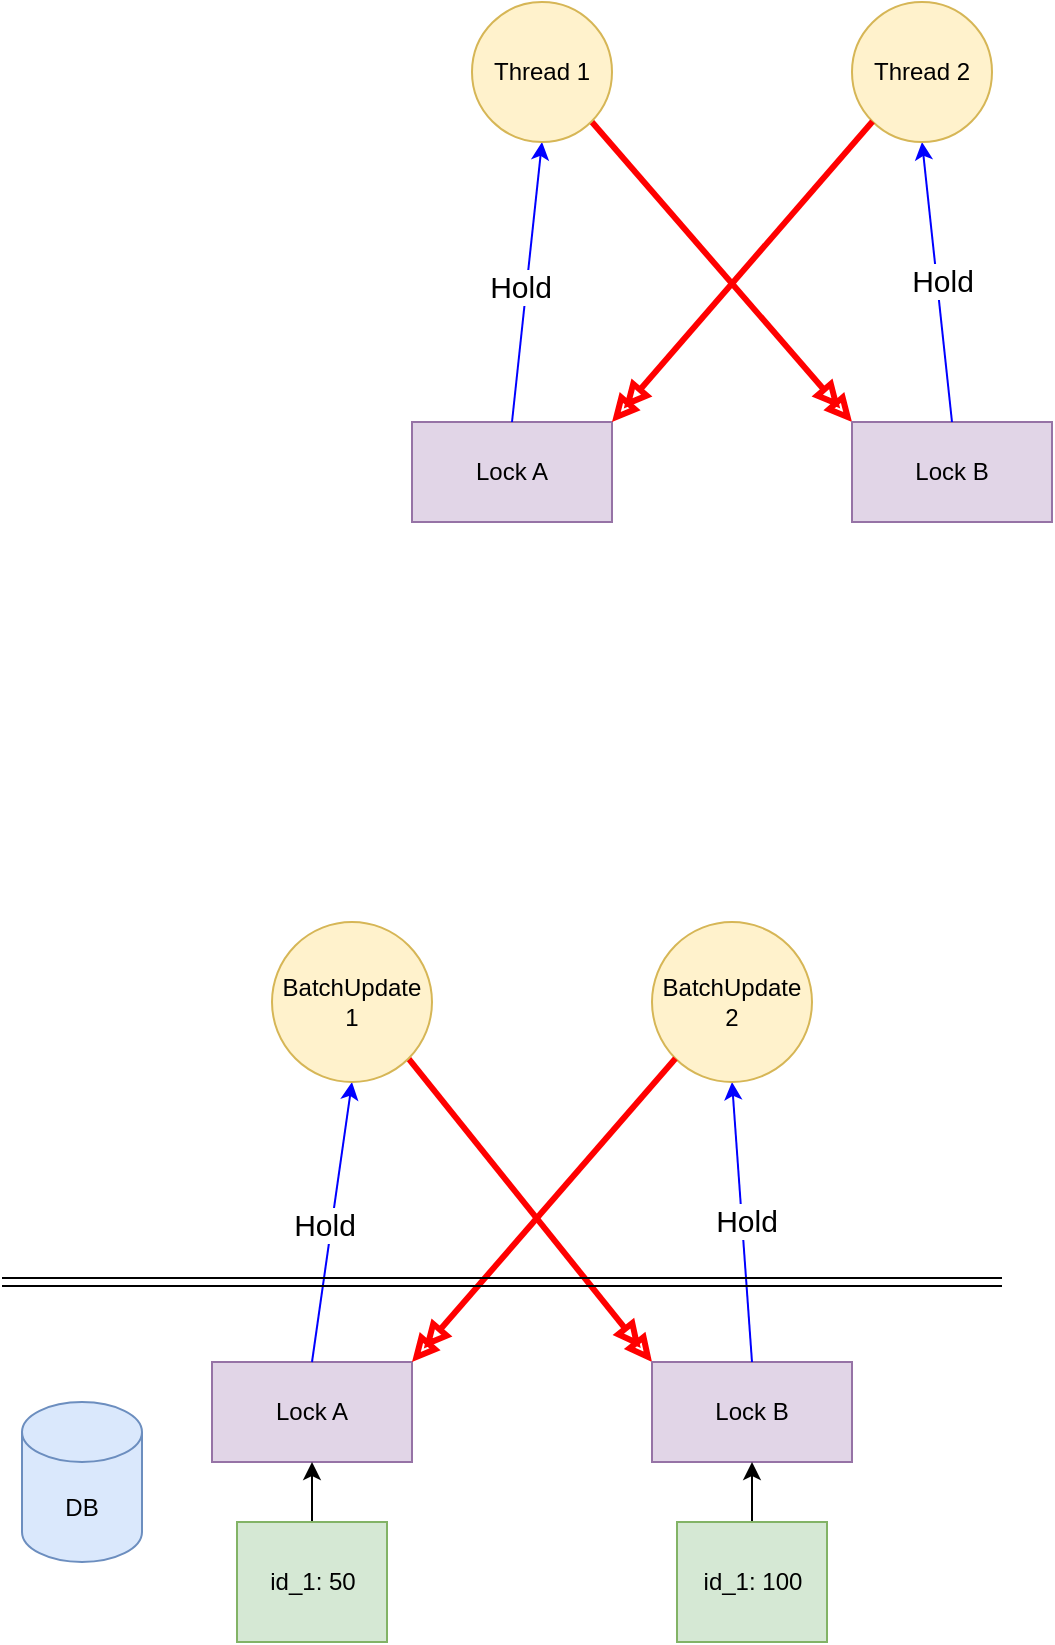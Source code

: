 <mxfile version="24.7.5">
  <diagram name="第 1 页" id="atfmBqmq5byIupUufjR0">
    <mxGraphModel dx="659" dy="494" grid="1" gridSize="10" guides="1" tooltips="1" connect="1" arrows="1" fold="1" page="1" pageScale="1" pageWidth="827" pageHeight="1169" math="0" shadow="0">
      <root>
        <mxCell id="0" />
        <mxCell id="1" parent="0" />
        <mxCell id="nLB94B9WgQLMp2BuRATS-10" style="rounded=0;orthogonalLoop=1;jettySize=auto;html=1;exitX=1;exitY=1;exitDx=0;exitDy=0;entryX=0;entryY=0;entryDx=0;entryDy=0;strokeColor=#FF0000;strokeWidth=3;endArrow=doubleBlock;endFill=0;" edge="1" parent="1" source="nLB94B9WgQLMp2BuRATS-3" target="nLB94B9WgQLMp2BuRATS-2">
          <mxGeometry relative="1" as="geometry" />
        </mxCell>
        <mxCell id="nLB94B9WgQLMp2BuRATS-1" value="Lock A" style="rounded=0;whiteSpace=wrap;html=1;fillColor=#e1d5e7;strokeColor=#9673a6;" vertex="1" parent="1">
          <mxGeometry x="245" y="640" width="100" height="50" as="geometry" />
        </mxCell>
        <mxCell id="nLB94B9WgQLMp2BuRATS-2" value="Lock B" style="rounded=0;whiteSpace=wrap;html=1;fillColor=#e1d5e7;strokeColor=#9673a6;" vertex="1" parent="1">
          <mxGeometry x="465" y="640" width="100" height="50" as="geometry" />
        </mxCell>
        <mxCell id="nLB94B9WgQLMp2BuRATS-5" style="rounded=0;orthogonalLoop=1;jettySize=auto;html=1;exitX=0.5;exitY=1;exitDx=0;exitDy=0;entryX=0.5;entryY=0;entryDx=0;entryDy=0;strokeColor=#0000FF;startArrow=classic;startFill=1;endArrow=none;endFill=0;" edge="1" parent="1" source="nLB94B9WgQLMp2BuRATS-3" target="nLB94B9WgQLMp2BuRATS-1">
          <mxGeometry relative="1" as="geometry" />
        </mxCell>
        <mxCell id="nLB94B9WgQLMp2BuRATS-7" value="&lt;font style=&quot;font-size: 15px;&quot;&gt;Hold&lt;/font&gt;" style="edgeLabel;html=1;align=center;verticalAlign=middle;resizable=0;points=[];" vertex="1" connectable="0" parent="nLB94B9WgQLMp2BuRATS-5">
          <mxGeometry x="0.027" y="-4" relative="1" as="geometry">
            <mxPoint as="offset" />
          </mxGeometry>
        </mxCell>
        <mxCell id="nLB94B9WgQLMp2BuRATS-3" value="Thread 1" style="ellipse;whiteSpace=wrap;html=1;aspect=fixed;fillColor=#fff2cc;strokeColor=#d6b656;" vertex="1" parent="1">
          <mxGeometry x="275" y="430" width="70" height="70" as="geometry" />
        </mxCell>
        <mxCell id="nLB94B9WgQLMp2BuRATS-6" style="rounded=0;orthogonalLoop=1;jettySize=auto;html=1;exitX=0.5;exitY=1;exitDx=0;exitDy=0;entryX=0.5;entryY=0;entryDx=0;entryDy=0;strokeColor=#0000FF;startArrow=classic;startFill=1;endArrow=none;endFill=0;" edge="1" parent="1" source="nLB94B9WgQLMp2BuRATS-4" target="nLB94B9WgQLMp2BuRATS-2">
          <mxGeometry relative="1" as="geometry" />
        </mxCell>
        <mxCell id="nLB94B9WgQLMp2BuRATS-8" value="&lt;font style=&quot;font-size: 15px;&quot;&gt;Hold&lt;/font&gt;" style="edgeLabel;html=1;align=center;verticalAlign=middle;resizable=0;points=[];" vertex="1" connectable="0" parent="nLB94B9WgQLMp2BuRATS-6">
          <mxGeometry x="-0.013" y="2" relative="1" as="geometry">
            <mxPoint as="offset" />
          </mxGeometry>
        </mxCell>
        <mxCell id="nLB94B9WgQLMp2BuRATS-4" value="Thread 2" style="ellipse;whiteSpace=wrap;html=1;aspect=fixed;fillColor=#fff2cc;strokeColor=#d6b656;" vertex="1" parent="1">
          <mxGeometry x="465" y="430" width="70" height="70" as="geometry" />
        </mxCell>
        <mxCell id="nLB94B9WgQLMp2BuRATS-11" style="rounded=0;orthogonalLoop=1;jettySize=auto;html=1;exitX=0;exitY=1;exitDx=0;exitDy=0;entryX=1;entryY=0;entryDx=0;entryDy=0;strokeColor=#FF0000;strokeWidth=3;endArrow=doubleBlock;endFill=0;" edge="1" parent="1" source="nLB94B9WgQLMp2BuRATS-4" target="nLB94B9WgQLMp2BuRATS-1">
          <mxGeometry relative="1" as="geometry">
            <mxPoint x="345" y="500" as="sourcePoint" />
            <mxPoint x="460" y="660" as="targetPoint" />
          </mxGeometry>
        </mxCell>
        <mxCell id="nLB94B9WgQLMp2BuRATS-13" style="rounded=0;orthogonalLoop=1;jettySize=auto;html=1;exitX=1;exitY=1;exitDx=0;exitDy=0;entryX=0;entryY=0;entryDx=0;entryDy=0;strokeColor=#FF0000;strokeWidth=3;endArrow=doubleBlock;endFill=0;" edge="1" parent="1" source="nLB94B9WgQLMp2BuRATS-18" target="nLB94B9WgQLMp2BuRATS-15">
          <mxGeometry relative="1" as="geometry" />
        </mxCell>
        <mxCell id="nLB94B9WgQLMp2BuRATS-14" value="Lock A" style="rounded=0;whiteSpace=wrap;html=1;fillColor=#e1d5e7;strokeColor=#9673a6;" vertex="1" parent="1">
          <mxGeometry x="145" y="1110" width="100" height="50" as="geometry" />
        </mxCell>
        <mxCell id="nLB94B9WgQLMp2BuRATS-15" value="Lock B" style="rounded=0;whiteSpace=wrap;html=1;fillColor=#e1d5e7;strokeColor=#9673a6;" vertex="1" parent="1">
          <mxGeometry x="365" y="1110" width="100" height="50" as="geometry" />
        </mxCell>
        <mxCell id="nLB94B9WgQLMp2BuRATS-16" style="rounded=0;orthogonalLoop=1;jettySize=auto;html=1;exitX=0.5;exitY=1;exitDx=0;exitDy=0;entryX=0.5;entryY=0;entryDx=0;entryDy=0;strokeColor=#0000FF;startArrow=classic;startFill=1;endArrow=none;endFill=0;" edge="1" parent="1" source="nLB94B9WgQLMp2BuRATS-18" target="nLB94B9WgQLMp2BuRATS-14">
          <mxGeometry relative="1" as="geometry" />
        </mxCell>
        <mxCell id="nLB94B9WgQLMp2BuRATS-17" value="&lt;font style=&quot;font-size: 15px;&quot;&gt;Hold&lt;/font&gt;" style="edgeLabel;html=1;align=center;verticalAlign=middle;resizable=0;points=[];" vertex="1" connectable="0" parent="nLB94B9WgQLMp2BuRATS-16">
          <mxGeometry x="0.027" y="-4" relative="1" as="geometry">
            <mxPoint as="offset" />
          </mxGeometry>
        </mxCell>
        <mxCell id="nLB94B9WgQLMp2BuRATS-18" value="BatchUpdate 1" style="ellipse;whiteSpace=wrap;html=1;aspect=fixed;fillColor=#fff2cc;strokeColor=#d6b656;" vertex="1" parent="1">
          <mxGeometry x="175" y="890" width="80" height="80" as="geometry" />
        </mxCell>
        <mxCell id="nLB94B9WgQLMp2BuRATS-19" style="rounded=0;orthogonalLoop=1;jettySize=auto;html=1;exitX=0.5;exitY=1;exitDx=0;exitDy=0;entryX=0.5;entryY=0;entryDx=0;entryDy=0;strokeColor=#0000FF;startArrow=classic;startFill=1;endArrow=none;endFill=0;" edge="1" parent="1" source="nLB94B9WgQLMp2BuRATS-21" target="nLB94B9WgQLMp2BuRATS-15">
          <mxGeometry relative="1" as="geometry" />
        </mxCell>
        <mxCell id="nLB94B9WgQLMp2BuRATS-20" value="&lt;font style=&quot;font-size: 15px;&quot;&gt;Hold&lt;/font&gt;" style="edgeLabel;html=1;align=center;verticalAlign=middle;resizable=0;points=[];" vertex="1" connectable="0" parent="nLB94B9WgQLMp2BuRATS-19">
          <mxGeometry x="-0.013" y="2" relative="1" as="geometry">
            <mxPoint as="offset" />
          </mxGeometry>
        </mxCell>
        <mxCell id="nLB94B9WgQLMp2BuRATS-21" value="BatchUpdate 2" style="ellipse;whiteSpace=wrap;html=1;aspect=fixed;fillColor=#fff2cc;strokeColor=#d6b656;" vertex="1" parent="1">
          <mxGeometry x="365" y="890" width="80" height="80" as="geometry" />
        </mxCell>
        <mxCell id="nLB94B9WgQLMp2BuRATS-22" style="rounded=0;orthogonalLoop=1;jettySize=auto;html=1;exitX=0;exitY=1;exitDx=0;exitDy=0;entryX=1;entryY=0;entryDx=0;entryDy=0;strokeColor=#FF0000;strokeWidth=3;endArrow=doubleBlock;endFill=0;" edge="1" parent="1" source="nLB94B9WgQLMp2BuRATS-21" target="nLB94B9WgQLMp2BuRATS-14">
          <mxGeometry relative="1" as="geometry">
            <mxPoint x="245" y="970" as="sourcePoint" />
            <mxPoint x="360" y="1130" as="targetPoint" />
          </mxGeometry>
        </mxCell>
        <mxCell id="nLB94B9WgQLMp2BuRATS-25" style="edgeStyle=orthogonalEdgeStyle;rounded=0;orthogonalLoop=1;jettySize=auto;html=1;exitX=0.5;exitY=0;exitDx=0;exitDy=0;entryX=0.5;entryY=1;entryDx=0;entryDy=0;" edge="1" parent="1" source="nLB94B9WgQLMp2BuRATS-23" target="nLB94B9WgQLMp2BuRATS-14">
          <mxGeometry relative="1" as="geometry" />
        </mxCell>
        <mxCell id="nLB94B9WgQLMp2BuRATS-23" value="id_1: 50" style="rounded=0;whiteSpace=wrap;html=1;fillColor=#d5e8d4;strokeColor=#82b366;" vertex="1" parent="1">
          <mxGeometry x="157.5" y="1190" width="75" height="60" as="geometry" />
        </mxCell>
        <mxCell id="nLB94B9WgQLMp2BuRATS-26" style="edgeStyle=orthogonalEdgeStyle;rounded=0;orthogonalLoop=1;jettySize=auto;html=1;exitX=0.5;exitY=0;exitDx=0;exitDy=0;entryX=0.5;entryY=1;entryDx=0;entryDy=0;" edge="1" parent="1" source="nLB94B9WgQLMp2BuRATS-24" target="nLB94B9WgQLMp2BuRATS-15">
          <mxGeometry relative="1" as="geometry" />
        </mxCell>
        <mxCell id="nLB94B9WgQLMp2BuRATS-24" value="id_1: 100" style="rounded=0;whiteSpace=wrap;html=1;fillColor=#d5e8d4;strokeColor=#82b366;" vertex="1" parent="1">
          <mxGeometry x="377.5" y="1190" width="75" height="60" as="geometry" />
        </mxCell>
        <mxCell id="nLB94B9WgQLMp2BuRATS-27" value="" style="shape=link;html=1;rounded=0;" edge="1" parent="1">
          <mxGeometry width="100" relative="1" as="geometry">
            <mxPoint x="40" y="1070" as="sourcePoint" />
            <mxPoint x="540" y="1070" as="targetPoint" />
          </mxGeometry>
        </mxCell>
        <mxCell id="nLB94B9WgQLMp2BuRATS-28" value="DB" style="shape=cylinder3;whiteSpace=wrap;html=1;boundedLbl=1;backgroundOutline=1;size=15;fillColor=#dae8fc;strokeColor=#6c8ebf;" vertex="1" parent="1">
          <mxGeometry x="50" y="1130" width="60" height="80" as="geometry" />
        </mxCell>
        <mxCell id="nLB94B9WgQLMp2BuRATS-31" value="" style="shape=image;verticalLabelPosition=bottom;labelBackgroundColor=default;verticalAlign=top;aspect=fixed;imageAspect=0;image=https://purepng.com/public/uploads/large/purepng.com-cpu-processorelectronicscpuprocessor-941524672298crgm4.png;" vertex="1" parent="1">
          <mxGeometry x="50" y="940" width="70" height="63.94" as="geometry" />
        </mxCell>
      </root>
    </mxGraphModel>
  </diagram>
</mxfile>
